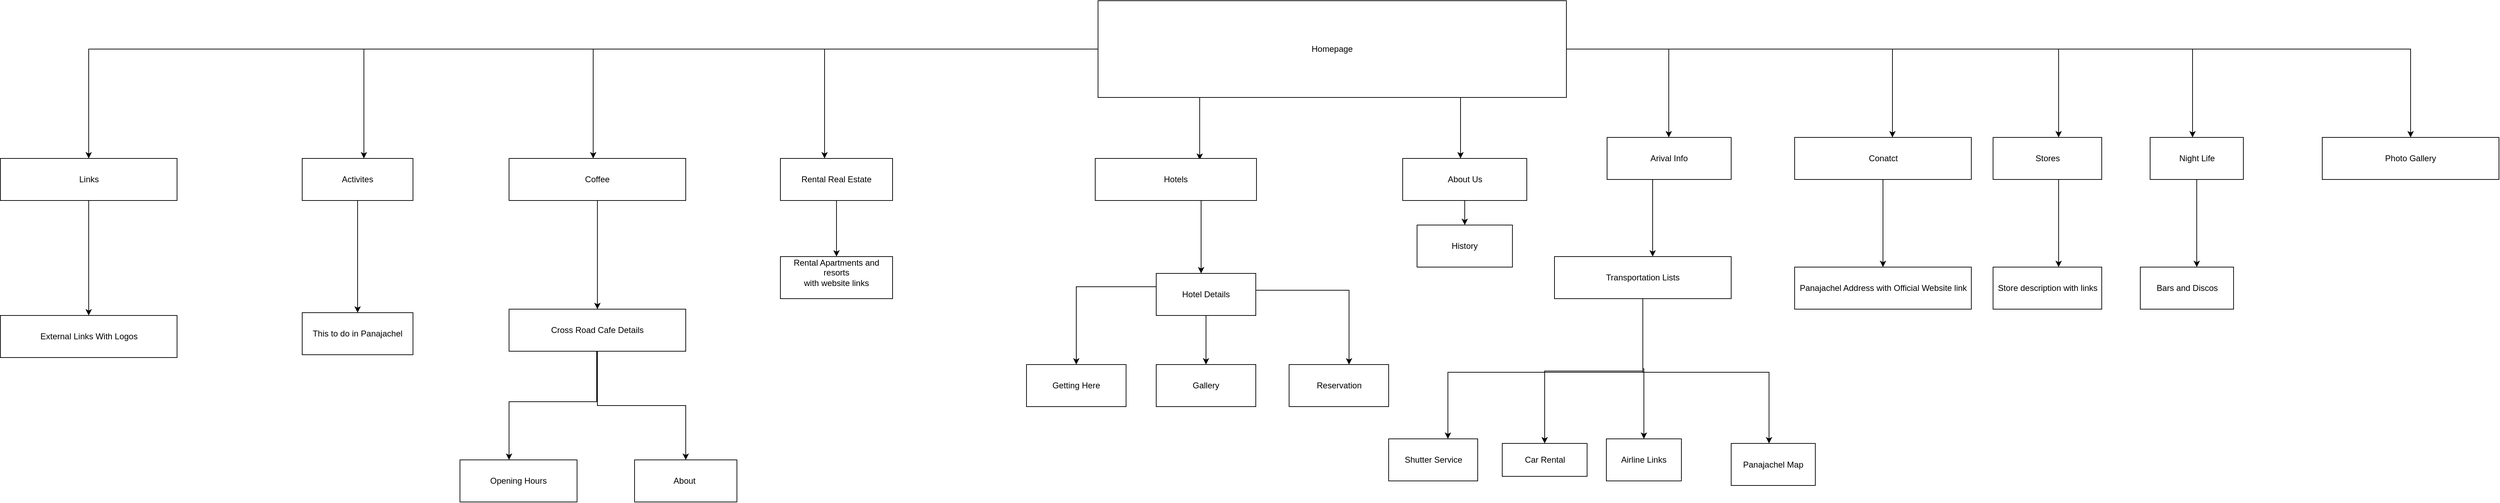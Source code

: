 <mxfile version="12.3.1" type="github" pages="1">
  <diagram id="TAgU01e7xPZmYfadR9wz" name="Page-1">
    <mxGraphModel dx="3147" dy="1850" grid="0" gridSize="10" guides="1" tooltips="1" connect="1" arrows="1" fold="1" page="1" pageScale="1" pageWidth="850" pageHeight="1100" math="0" shadow="0">
      <root>
        <mxCell id="0"/>
        <mxCell id="1" parent="0"/>
        <mxCell id="9APxJIkFRAZ3n7njxZOx-3" value="" style="edgeStyle=orthogonalEdgeStyle;rounded=0;orthogonalLoop=1;jettySize=auto;html=1;" edge="1" parent="1" source="9APxJIkFRAZ3n7njxZOx-1" target="9APxJIkFRAZ3n7njxZOx-2">
          <mxGeometry relative="1" as="geometry">
            <Array as="points">
              <mxPoint x="507" y="131"/>
              <mxPoint x="507" y="131"/>
            </Array>
          </mxGeometry>
        </mxCell>
        <mxCell id="9APxJIkFRAZ3n7njxZOx-22" value="" style="edgeStyle=orthogonalEdgeStyle;rounded=0;orthogonalLoop=1;jettySize=auto;html=1;" edge="1" parent="1" source="9APxJIkFRAZ3n7njxZOx-1">
          <mxGeometry relative="1" as="geometry">
            <mxPoint x="135" y="198" as="targetPoint"/>
            <Array as="points">
              <mxPoint x="135" y="110"/>
            </Array>
          </mxGeometry>
        </mxCell>
        <mxCell id="9APxJIkFRAZ3n7njxZOx-25" value="" style="edgeStyle=orthogonalEdgeStyle;rounded=0;orthogonalLoop=1;jettySize=auto;html=1;" edge="1" parent="1" source="9APxJIkFRAZ3n7njxZOx-1" target="9APxJIkFRAZ3n7njxZOx-24">
          <mxGeometry relative="1" as="geometry">
            <Array as="points">
              <mxPoint x="804" y="40"/>
            </Array>
          </mxGeometry>
        </mxCell>
        <mxCell id="9APxJIkFRAZ3n7njxZOx-38" value="" style="edgeStyle=orthogonalEdgeStyle;rounded=0;orthogonalLoop=1;jettySize=auto;html=1;" edge="1" parent="1" source="9APxJIkFRAZ3n7njxZOx-1" target="9APxJIkFRAZ3n7njxZOx-37">
          <mxGeometry relative="1" as="geometry">
            <Array as="points">
              <mxPoint x="1360" y="40"/>
            </Array>
          </mxGeometry>
        </mxCell>
        <mxCell id="9APxJIkFRAZ3n7njxZOx-42" value="" style="edgeStyle=orthogonalEdgeStyle;rounded=0;orthogonalLoop=1;jettySize=auto;html=1;" edge="1" parent="1" source="9APxJIkFRAZ3n7njxZOx-1" target="9APxJIkFRAZ3n7njxZOx-41">
          <mxGeometry relative="1" as="geometry">
            <Array as="points">
              <mxPoint x="1551" y="40"/>
            </Array>
          </mxGeometry>
        </mxCell>
        <mxCell id="9APxJIkFRAZ3n7njxZOx-46" value="" style="edgeStyle=orthogonalEdgeStyle;rounded=0;orthogonalLoop=1;jettySize=auto;html=1;" edge="1" parent="1" source="9APxJIkFRAZ3n7njxZOx-1" target="9APxJIkFRAZ3n7njxZOx-45">
          <mxGeometry relative="1" as="geometry">
            <Array as="points">
              <mxPoint x="-400" y="40"/>
              <mxPoint x="-400" y="225"/>
            </Array>
          </mxGeometry>
        </mxCell>
        <mxCell id="9APxJIkFRAZ3n7njxZOx-50" value="" style="edgeStyle=orthogonalEdgeStyle;rounded=0;orthogonalLoop=1;jettySize=auto;html=1;" edge="1" parent="1" source="9APxJIkFRAZ3n7njxZOx-1" target="9APxJIkFRAZ3n7njxZOx-49">
          <mxGeometry relative="1" as="geometry">
            <Array as="points">
              <mxPoint x="-730" y="40"/>
            </Array>
          </mxGeometry>
        </mxCell>
        <mxCell id="9APxJIkFRAZ3n7njxZOx-58" value="" style="edgeStyle=orthogonalEdgeStyle;rounded=0;orthogonalLoop=1;jettySize=auto;html=1;" edge="1" parent="1" source="9APxJIkFRAZ3n7njxZOx-1" target="9APxJIkFRAZ3n7njxZOx-57">
          <mxGeometry relative="1" as="geometry">
            <Array as="points">
              <mxPoint x="-1057" y="40"/>
              <mxPoint x="-1057" y="230"/>
              <mxPoint x="-1040" y="230"/>
            </Array>
          </mxGeometry>
        </mxCell>
        <mxCell id="9APxJIkFRAZ3n7njxZOx-62" value="" style="edgeStyle=orthogonalEdgeStyle;rounded=0;orthogonalLoop=1;jettySize=auto;html=1;" edge="1" parent="1" source="9APxJIkFRAZ3n7njxZOx-1" target="9APxJIkFRAZ3n7njxZOx-61">
          <mxGeometry relative="1" as="geometry">
            <Array as="points">
              <mxPoint x="-1130" y="40"/>
              <mxPoint x="-1130" y="40"/>
            </Array>
          </mxGeometry>
        </mxCell>
        <mxCell id="9APxJIkFRAZ3n7njxZOx-66" value="" style="edgeStyle=orthogonalEdgeStyle;rounded=0;orthogonalLoop=1;jettySize=auto;html=1;" edge="1" parent="1" source="9APxJIkFRAZ3n7njxZOx-1" target="9APxJIkFRAZ3n7njxZOx-65">
          <mxGeometry relative="1" as="geometry"/>
        </mxCell>
        <mxCell id="9APxJIkFRAZ3n7njxZOx-68" value="" style="edgeStyle=orthogonalEdgeStyle;rounded=0;orthogonalLoop=1;jettySize=auto;html=1;" edge="1" parent="1" source="9APxJIkFRAZ3n7njxZOx-1" target="9APxJIkFRAZ3n7njxZOx-67">
          <mxGeometry relative="1" as="geometry">
            <Array as="points">
              <mxPoint x="1123" y="40"/>
            </Array>
          </mxGeometry>
        </mxCell>
        <mxCell id="9APxJIkFRAZ3n7njxZOx-1" value="Homepage" style="rounded=0;whiteSpace=wrap;html=1;" vertex="1" parent="1">
          <mxGeometry x="-10" y="-29" width="668" height="138" as="geometry"/>
        </mxCell>
        <mxCell id="9APxJIkFRAZ3n7njxZOx-81" value="" style="edgeStyle=orthogonalEdgeStyle;rounded=0;orthogonalLoop=1;jettySize=auto;html=1;" edge="1" parent="1" source="9APxJIkFRAZ3n7njxZOx-67" target="9APxJIkFRAZ3n7njxZOx-80">
          <mxGeometry relative="1" as="geometry"/>
        </mxCell>
        <mxCell id="9APxJIkFRAZ3n7njxZOx-67" value="Conatct&lt;br&gt;" style="rounded=0;whiteSpace=wrap;html=1;" vertex="1" parent="1">
          <mxGeometry x="983.5" y="166" width="252" height="60" as="geometry"/>
        </mxCell>
        <mxCell id="9APxJIkFRAZ3n7njxZOx-80" value="Panajachel Address with Official Website link&lt;br&gt;" style="rounded=0;whiteSpace=wrap;html=1;" vertex="1" parent="1">
          <mxGeometry x="983.5" y="351" width="252" height="60" as="geometry"/>
        </mxCell>
        <mxCell id="9APxJIkFRAZ3n7njxZOx-65" value="Photo Gallery&lt;br&gt;" style="rounded=0;whiteSpace=wrap;html=1;" vertex="1" parent="1">
          <mxGeometry x="1736" y="166" width="252" height="60" as="geometry"/>
        </mxCell>
        <mxCell id="9APxJIkFRAZ3n7njxZOx-64" value="" style="edgeStyle=orthogonalEdgeStyle;rounded=0;orthogonalLoop=1;jettySize=auto;html=1;" edge="1" parent="1" source="9APxJIkFRAZ3n7njxZOx-61" target="9APxJIkFRAZ3n7njxZOx-63">
          <mxGeometry relative="1" as="geometry"/>
        </mxCell>
        <mxCell id="9APxJIkFRAZ3n7njxZOx-61" value="Links&lt;br&gt;" style="rounded=0;whiteSpace=wrap;html=1;" vertex="1" parent="1">
          <mxGeometry x="-1575.5" y="196" width="252" height="60" as="geometry"/>
        </mxCell>
        <mxCell id="9APxJIkFRAZ3n7njxZOx-63" value="External Links With Logos&lt;br&gt;" style="rounded=0;whiteSpace=wrap;html=1;" vertex="1" parent="1">
          <mxGeometry x="-1575.5" y="420" width="252" height="60" as="geometry"/>
        </mxCell>
        <mxCell id="9APxJIkFRAZ3n7njxZOx-60" value="" style="edgeStyle=orthogonalEdgeStyle;rounded=0;orthogonalLoop=1;jettySize=auto;html=1;" edge="1" parent="1" source="9APxJIkFRAZ3n7njxZOx-57" target="9APxJIkFRAZ3n7njxZOx-59">
          <mxGeometry relative="1" as="geometry"/>
        </mxCell>
        <mxCell id="9APxJIkFRAZ3n7njxZOx-57" value="Activites&lt;br&gt;" style="rounded=0;whiteSpace=wrap;html=1;" vertex="1" parent="1">
          <mxGeometry x="-1145" y="196" width="158" height="60" as="geometry"/>
        </mxCell>
        <mxCell id="9APxJIkFRAZ3n7njxZOx-59" value="This to do in Panajachel&lt;br&gt;" style="rounded=0;whiteSpace=wrap;html=1;" vertex="1" parent="1">
          <mxGeometry x="-1145" y="416" width="158" height="60" as="geometry"/>
        </mxCell>
        <mxCell id="9APxJIkFRAZ3n7njxZOx-52" value="" style="edgeStyle=orthogonalEdgeStyle;rounded=0;orthogonalLoop=1;jettySize=auto;html=1;" edge="1" parent="1" source="9APxJIkFRAZ3n7njxZOx-49" target="9APxJIkFRAZ3n7njxZOx-51">
          <mxGeometry relative="1" as="geometry"/>
        </mxCell>
        <mxCell id="9APxJIkFRAZ3n7njxZOx-49" value="Coffee&lt;br&gt;" style="rounded=0;whiteSpace=wrap;html=1;" vertex="1" parent="1">
          <mxGeometry x="-850" y="196" width="252" height="60" as="geometry"/>
        </mxCell>
        <mxCell id="9APxJIkFRAZ3n7njxZOx-54" value="" style="edgeStyle=orthogonalEdgeStyle;rounded=0;orthogonalLoop=1;jettySize=auto;html=1;" edge="1" parent="1" source="9APxJIkFRAZ3n7njxZOx-51" target="9APxJIkFRAZ3n7njxZOx-53">
          <mxGeometry relative="1" as="geometry"/>
        </mxCell>
        <mxCell id="9APxJIkFRAZ3n7njxZOx-56" value="" style="edgeStyle=orthogonalEdgeStyle;rounded=0;orthogonalLoop=1;jettySize=auto;html=1;" edge="1" parent="1" source="9APxJIkFRAZ3n7njxZOx-51" target="9APxJIkFRAZ3n7njxZOx-55">
          <mxGeometry relative="1" as="geometry">
            <Array as="points">
              <mxPoint x="-725" y="543"/>
              <mxPoint x="-850" y="543"/>
            </Array>
          </mxGeometry>
        </mxCell>
        <mxCell id="9APxJIkFRAZ3n7njxZOx-51" value="Cross Road Cafe Details&lt;br&gt;" style="rounded=0;whiteSpace=wrap;html=1;" vertex="1" parent="1">
          <mxGeometry x="-850" y="411" width="252" height="60" as="geometry"/>
        </mxCell>
        <mxCell id="9APxJIkFRAZ3n7njxZOx-55" value="Opening Hours&lt;br&gt;" style="rounded=0;whiteSpace=wrap;html=1;" vertex="1" parent="1">
          <mxGeometry x="-920" y="626" width="167" height="60" as="geometry"/>
        </mxCell>
        <mxCell id="9APxJIkFRAZ3n7njxZOx-53" value="About&amp;nbsp;" style="rounded=0;whiteSpace=wrap;html=1;" vertex="1" parent="1">
          <mxGeometry x="-671" y="626" width="146" height="60" as="geometry"/>
        </mxCell>
        <mxCell id="9APxJIkFRAZ3n7njxZOx-48" value="" style="edgeStyle=orthogonalEdgeStyle;rounded=0;orthogonalLoop=1;jettySize=auto;html=1;" edge="1" parent="1" source="9APxJIkFRAZ3n7njxZOx-45" target="9APxJIkFRAZ3n7njxZOx-47">
          <mxGeometry relative="1" as="geometry"/>
        </mxCell>
        <mxCell id="9APxJIkFRAZ3n7njxZOx-45" value="Rental Real Estate&lt;br&gt;" style="rounded=0;whiteSpace=wrap;html=1;" vertex="1" parent="1">
          <mxGeometry x="-463" y="196" width="160" height="60" as="geometry"/>
        </mxCell>
        <mxCell id="9APxJIkFRAZ3n7njxZOx-47" value="Rental Apartments and resorts&lt;br&gt;with website links&lt;br&gt;&lt;br&gt;" style="rounded=0;whiteSpace=wrap;html=1;" vertex="1" parent="1">
          <mxGeometry x="-463" y="336" width="160" height="60" as="geometry"/>
        </mxCell>
        <mxCell id="9APxJIkFRAZ3n7njxZOx-44" value="" style="edgeStyle=orthogonalEdgeStyle;rounded=0;orthogonalLoop=1;jettySize=auto;html=1;" edge="1" parent="1" source="9APxJIkFRAZ3n7njxZOx-41" target="9APxJIkFRAZ3n7njxZOx-43">
          <mxGeometry relative="1" as="geometry">
            <Array as="points">
              <mxPoint x="1549" y="360"/>
            </Array>
          </mxGeometry>
        </mxCell>
        <mxCell id="9APxJIkFRAZ3n7njxZOx-41" value="Night Life&lt;br&gt;" style="rounded=0;whiteSpace=wrap;html=1;" vertex="1" parent="1">
          <mxGeometry x="1490.5" y="166" width="133" height="60" as="geometry"/>
        </mxCell>
        <mxCell id="9APxJIkFRAZ3n7njxZOx-43" value="Bars and Discos&lt;br&gt;" style="rounded=0;whiteSpace=wrap;html=1;" vertex="1" parent="1">
          <mxGeometry x="1476.5" y="351" width="133" height="60" as="geometry"/>
        </mxCell>
        <mxCell id="9APxJIkFRAZ3n7njxZOx-40" value="" style="edgeStyle=orthogonalEdgeStyle;rounded=0;orthogonalLoop=1;jettySize=auto;html=1;" edge="1" parent="1" source="9APxJIkFRAZ3n7njxZOx-37" target="9APxJIkFRAZ3n7njxZOx-39">
          <mxGeometry relative="1" as="geometry">
            <Array as="points">
              <mxPoint x="1360" y="303"/>
              <mxPoint x="1360" y="303"/>
            </Array>
          </mxGeometry>
        </mxCell>
        <mxCell id="9APxJIkFRAZ3n7njxZOx-37" value="Stores&lt;br&gt;" style="rounded=0;whiteSpace=wrap;html=1;" vertex="1" parent="1">
          <mxGeometry x="1266.5" y="166" width="155" height="60" as="geometry"/>
        </mxCell>
        <mxCell id="9APxJIkFRAZ3n7njxZOx-39" value="Store description with links&lt;br&gt;" style="rounded=0;whiteSpace=wrap;html=1;" vertex="1" parent="1">
          <mxGeometry x="1266.5" y="351" width="155" height="60" as="geometry"/>
        </mxCell>
        <mxCell id="9APxJIkFRAZ3n7njxZOx-27" value="" style="edgeStyle=orthogonalEdgeStyle;rounded=0;orthogonalLoop=1;jettySize=auto;html=1;" edge="1" parent="1" source="9APxJIkFRAZ3n7njxZOx-24" target="9APxJIkFRAZ3n7njxZOx-26">
          <mxGeometry relative="1" as="geometry">
            <Array as="points">
              <mxPoint x="781" y="298"/>
              <mxPoint x="781" y="298"/>
            </Array>
          </mxGeometry>
        </mxCell>
        <mxCell id="9APxJIkFRAZ3n7njxZOx-24" value="Arival Info&lt;br&gt;" style="rounded=0;whiteSpace=wrap;html=1;" vertex="1" parent="1">
          <mxGeometry x="716" y="166" width="177" height="60" as="geometry"/>
        </mxCell>
        <mxCell id="9APxJIkFRAZ3n7njxZOx-29" value="" style="edgeStyle=orthogonalEdgeStyle;rounded=0;orthogonalLoop=1;jettySize=auto;html=1;" edge="1" parent="1" source="9APxJIkFRAZ3n7njxZOx-26" target="9APxJIkFRAZ3n7njxZOx-28">
          <mxGeometry relative="1" as="geometry"/>
        </mxCell>
        <mxCell id="9APxJIkFRAZ3n7njxZOx-31" value="" style="edgeStyle=orthogonalEdgeStyle;rounded=0;orthogonalLoop=1;jettySize=auto;html=1;" edge="1" parent="1" source="9APxJIkFRAZ3n7njxZOx-26" target="9APxJIkFRAZ3n7njxZOx-30">
          <mxGeometry relative="1" as="geometry"/>
        </mxCell>
        <mxCell id="9APxJIkFRAZ3n7njxZOx-33" value="" style="edgeStyle=orthogonalEdgeStyle;rounded=0;orthogonalLoop=1;jettySize=auto;html=1;" edge="1" parent="1" source="9APxJIkFRAZ3n7njxZOx-26" target="9APxJIkFRAZ3n7njxZOx-32">
          <mxGeometry relative="1" as="geometry">
            <Array as="points">
              <mxPoint x="767" y="501"/>
              <mxPoint x="947" y="501"/>
            </Array>
          </mxGeometry>
        </mxCell>
        <mxCell id="9APxJIkFRAZ3n7njxZOx-35" value="" style="edgeStyle=orthogonalEdgeStyle;rounded=0;orthogonalLoop=1;jettySize=auto;html=1;" edge="1" parent="1" source="9APxJIkFRAZ3n7njxZOx-26" target="9APxJIkFRAZ3n7njxZOx-34">
          <mxGeometry relative="1" as="geometry">
            <Array as="points">
              <mxPoint x="767" y="501"/>
              <mxPoint x="489" y="501"/>
            </Array>
          </mxGeometry>
        </mxCell>
        <mxCell id="9APxJIkFRAZ3n7njxZOx-26" value="Transportation Lists&lt;br&gt;" style="rounded=0;whiteSpace=wrap;html=1;" vertex="1" parent="1">
          <mxGeometry x="641" y="336" width="252" height="60" as="geometry"/>
        </mxCell>
        <mxCell id="9APxJIkFRAZ3n7njxZOx-34" value="Shutter Service" style="rounded=0;whiteSpace=wrap;html=1;" vertex="1" parent="1">
          <mxGeometry x="404.5" y="596" width="127" height="60" as="geometry"/>
        </mxCell>
        <mxCell id="9APxJIkFRAZ3n7njxZOx-32" value="Panajachel Map&lt;br&gt;" style="rounded=0;whiteSpace=wrap;html=1;" vertex="1" parent="1">
          <mxGeometry x="893" y="602.5" width="120" height="60" as="geometry"/>
        </mxCell>
        <mxCell id="9APxJIkFRAZ3n7njxZOx-30" value="Airline Links&lt;br&gt;" style="rounded=0;whiteSpace=wrap;html=1;" vertex="1" parent="1">
          <mxGeometry x="715" y="596" width="107" height="60" as="geometry"/>
        </mxCell>
        <mxCell id="9APxJIkFRAZ3n7njxZOx-28" value="Car Rental&lt;br&gt;" style="rounded=0;whiteSpace=wrap;html=1;" vertex="1" parent="1">
          <mxGeometry x="566.5" y="602.5" width="121" height="47" as="geometry"/>
        </mxCell>
        <mxCell id="9APxJIkFRAZ3n7njxZOx-9" value="" style="edgeStyle=orthogonalEdgeStyle;rounded=0;orthogonalLoop=1;jettySize=auto;html=1;" edge="1" parent="1" source="9APxJIkFRAZ3n7njxZOx-6" target="9APxJIkFRAZ3n7njxZOx-8">
          <mxGeometry relative="1" as="geometry">
            <Array as="points">
              <mxPoint x="137" y="318"/>
              <mxPoint x="137" y="318"/>
            </Array>
          </mxGeometry>
        </mxCell>
        <mxCell id="9APxJIkFRAZ3n7njxZOx-6" value="Hotels" style="rounded=0;whiteSpace=wrap;html=1;" vertex="1" parent="1">
          <mxGeometry x="-14" y="196" width="230" height="60" as="geometry"/>
        </mxCell>
        <mxCell id="9APxJIkFRAZ3n7njxZOx-11" value="" style="edgeStyle=orthogonalEdgeStyle;rounded=0;orthogonalLoop=1;jettySize=auto;html=1;" edge="1" parent="1" source="9APxJIkFRAZ3n7njxZOx-8" target="9APxJIkFRAZ3n7njxZOx-10">
          <mxGeometry relative="1" as="geometry"/>
        </mxCell>
        <mxCell id="9APxJIkFRAZ3n7njxZOx-13" value="" style="edgeStyle=orthogonalEdgeStyle;rounded=0;orthogonalLoop=1;jettySize=auto;html=1;" edge="1" parent="1" source="9APxJIkFRAZ3n7njxZOx-8" target="9APxJIkFRAZ3n7njxZOx-12">
          <mxGeometry relative="1" as="geometry">
            <Array as="points">
              <mxPoint x="144" y="379"/>
              <mxPoint x="-41" y="379"/>
            </Array>
          </mxGeometry>
        </mxCell>
        <mxCell id="9APxJIkFRAZ3n7njxZOx-15" value="" style="edgeStyle=orthogonalEdgeStyle;rounded=0;orthogonalLoop=1;jettySize=auto;html=1;" edge="1" parent="1" source="9APxJIkFRAZ3n7njxZOx-8" target="9APxJIkFRAZ3n7njxZOx-14">
          <mxGeometry relative="1" as="geometry">
            <Array as="points">
              <mxPoint x="348" y="384"/>
            </Array>
          </mxGeometry>
        </mxCell>
        <mxCell id="9APxJIkFRAZ3n7njxZOx-8" value="Hotel Details&lt;br&gt;" style="rounded=0;whiteSpace=wrap;html=1;" vertex="1" parent="1">
          <mxGeometry x="73" y="360" width="142" height="60" as="geometry"/>
        </mxCell>
        <mxCell id="9APxJIkFRAZ3n7njxZOx-14" value="Reservation&lt;br&gt;" style="rounded=0;whiteSpace=wrap;html=1;" vertex="1" parent="1">
          <mxGeometry x="262.5" y="490" width="142" height="60" as="geometry"/>
        </mxCell>
        <mxCell id="9APxJIkFRAZ3n7njxZOx-12" value="Getting Here" style="rounded=0;whiteSpace=wrap;html=1;" vertex="1" parent="1">
          <mxGeometry x="-112" y="490" width="142" height="60" as="geometry"/>
        </mxCell>
        <mxCell id="9APxJIkFRAZ3n7njxZOx-10" value="Gallery&lt;br&gt;" style="rounded=0;whiteSpace=wrap;html=1;" vertex="1" parent="1">
          <mxGeometry x="73" y="490" width="142" height="60" as="geometry"/>
        </mxCell>
        <mxCell id="9APxJIkFRAZ3n7njxZOx-5" value="" style="edgeStyle=orthogonalEdgeStyle;rounded=0;orthogonalLoop=1;jettySize=auto;html=1;" edge="1" parent="1" source="9APxJIkFRAZ3n7njxZOx-2" target="9APxJIkFRAZ3n7njxZOx-4">
          <mxGeometry relative="1" as="geometry"/>
        </mxCell>
        <mxCell id="9APxJIkFRAZ3n7njxZOx-2" value="About Us" style="rounded=0;whiteSpace=wrap;html=1;" vertex="1" parent="1">
          <mxGeometry x="424.5" y="196" width="177" height="60" as="geometry"/>
        </mxCell>
        <mxCell id="9APxJIkFRAZ3n7njxZOx-4" value="History&lt;br&gt;" style="rounded=0;whiteSpace=wrap;html=1;" vertex="1" parent="1">
          <mxGeometry x="445" y="291" width="136" height="60" as="geometry"/>
        </mxCell>
      </root>
    </mxGraphModel>
  </diagram>
</mxfile>
